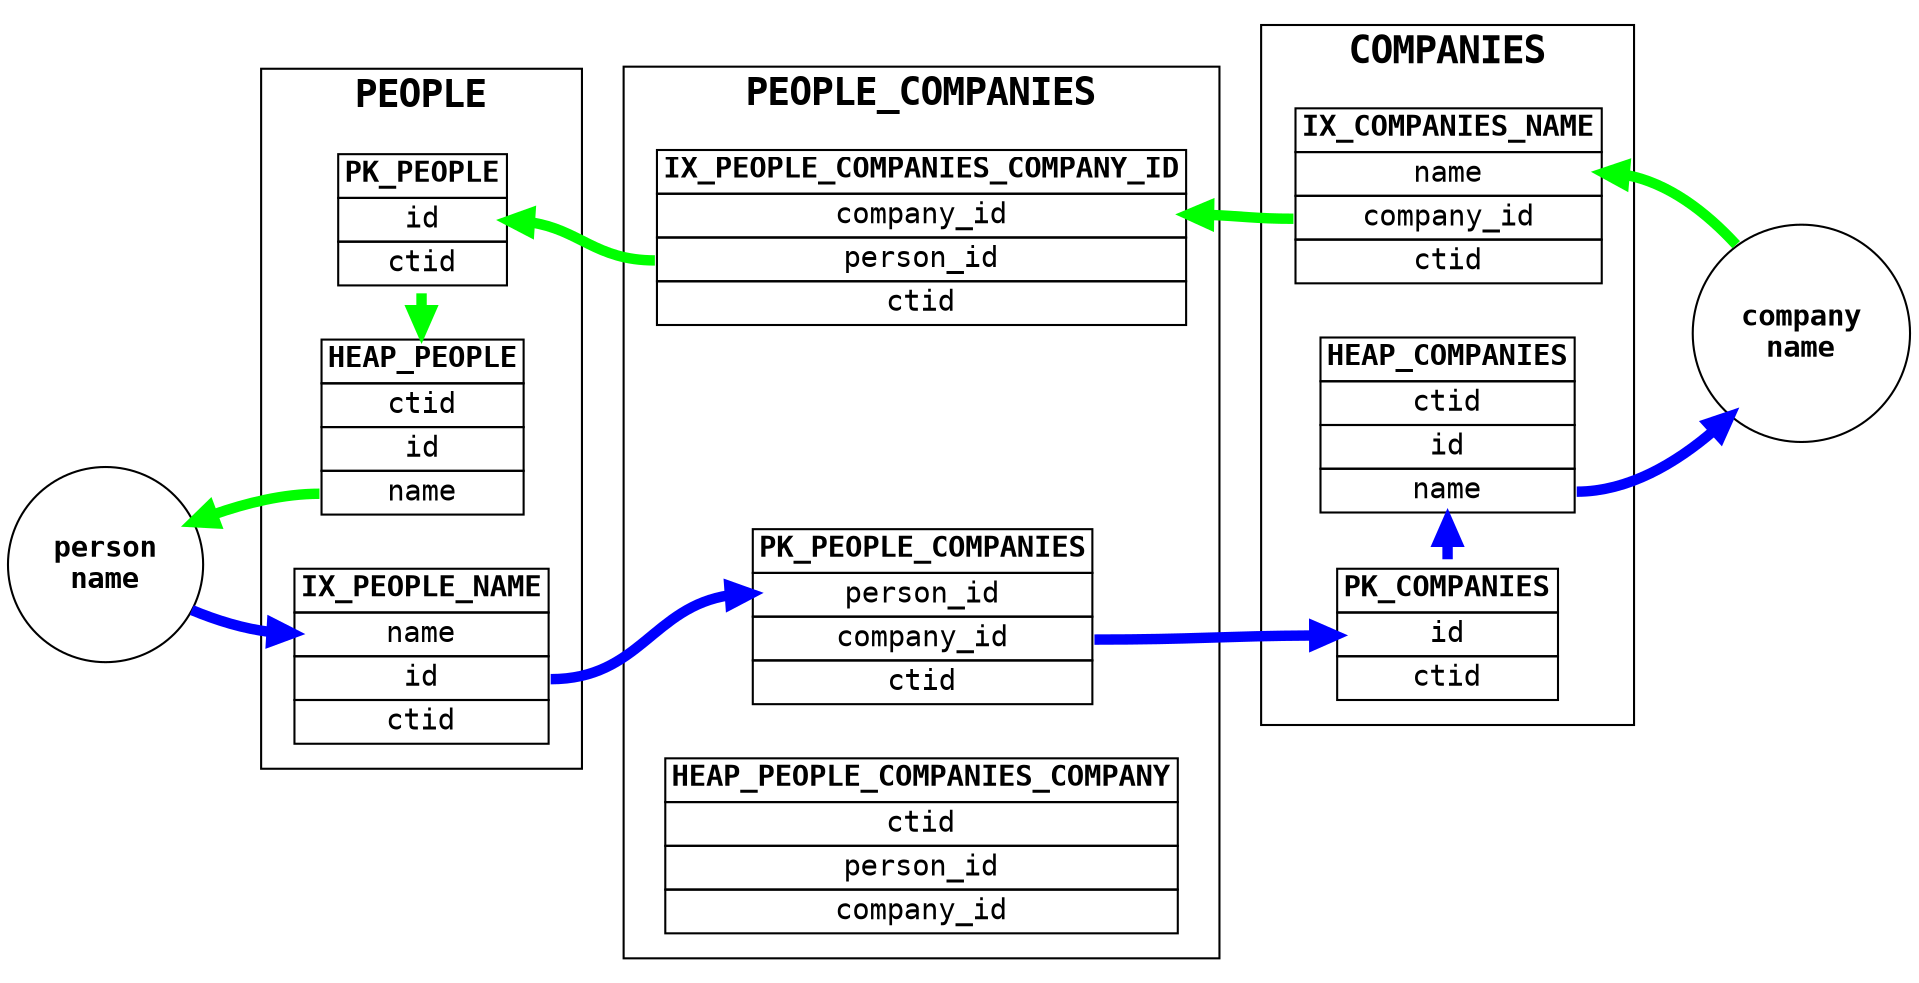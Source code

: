 digraph {
    rankdir=LR
    node [fontname="courier"]
    graph [fontname="courier-bold" fontsize="18"]
    edge [weight=1000 penwidth="5"]

    {
        node [fontname="courier-bold" shape="circle"]
        start_p [label="person\nname"]
        start_c [label="company\nname"]
    }

    subgraph cluster_pc {
        label="PEOPLE_COMPANIES"
        pk_pc [shape="plaintext" label=<<TABLE BORDER="0" CELLBORDER="1" CELLSPACING="0">
            <TR><TD><B>PK_PEOPLE_COMPANIES</B></TD></TR>
            <TR><TD port="pid">person_id</TD></TR>
            <TR><TD port="cid">company_id</TD></TR>
            <TR><TD port="ctid">ctid</TD></TR>
        </TABLE>>]
        ix_pc [shape="plaintext" label=<<TABLE BORDER="0" CELLBORDER="1" CELLSPACING="0">
            <TR><TD><B>IX_PEOPLE_COMPANIES_COMPANY_ID</B></TD></TR>
            <TR><TD port="cid">company_id</TD></TR>
            <TR><TD port="pid">person_id</TD></TR>
            <TR><TD port="ctid">ctid</TD></TR>
        </TABLE>>]
        heap_pc [shape="plaintext" label=<<TABLE BORDER="0" CELLBORDER="1" CELLSPACING="0">
            <TR><TD port="t"><B>HEAP_PEOPLE_COMPANIES_COMPANY</B></TD></TR>
            <TR><TD port="id">ctid</TD></TR>
            <TR><TD port="pid">person_id</TD></TR>
            <TR><TD port="ctid">company_id</TD></TR>
        </TABLE>>]
        { rank=same; pk_pc -> ix_pc [minlen="5" style="invis"] }
        { rank=same; heap_pc -> ix_pc [minlen="1" dir="back" color="green" style="invis"] }
    }

    subgraph cluster_companies {
        label="COMPANIES"
        pk_companies [shape="plaintext" label=<<TABLE  BORDER="0" CELLBORDER="1" CELLSPACING="0">
            <TR><TD><B>PK_COMPANIES</B></TD></TR>
            <TR><TD port="cid">id</TD></TR>
            <TR><TD port="ctid">ctid</TD></TR>
        </TABLE>>]
        ix_companies [shape="plaintext" label=<<TABLE  BORDER="0" CELLBORDER="1" CELLSPACING="0">
            <TR><TD><B>IX_COMPANIES_NAME</B></TD></TR>
            <TR><TD port="name">name</TD></TR>
            <TR><TD port="cid">company_id</TD></TR>
            <TR><TD port="ctid">ctid</TD></TR>
        </TABLE>>]
        heap_companies [shape="plaintext" label=<<TABLE  BORDER="0" CELLBORDER="1" CELLSPACING="0">
            <TR><TD><B>HEAP_COMPANIES</B></TD></TR>
            <TR><TD port="ctid">ctid</TD></TR>
            <TR><TD port="cid">id</TD></TR>
            <TR><TD port="name">name</TD></TR>
        </TABLE>>]

        { rank=same; pk_companies -> ix_companies [minlen="5" style="invis"] }
        { rank=same; pk_companies -> heap_companies [color="blue"] }
    }

    subgraph cluster_people {
        label="PEOPLE"
        pk_people [shape="plaintext" label=<<TABLE  BORDER="0" CELLBORDER="1" CELLSPACING="0">
            <TR><TD><B>PK_PEOPLE</B></TD></TR>
            <TR><TD port="pid">id</TD></TR>
            <TR><TD port="ctid">ctid</TD></TR>
        </TABLE>>]
        ix_people [shape="plaintext" label=<<TABLE  BORDER="0" CELLBORDER="1" CELLSPACING="0">
            <TR><TD><B>IX_PEOPLE_NAME</B></TD></TR>
            <TR><TD port="name">name</TD></TR>
            <TR><TD port="pid">id</TD></TR>
            <TR><TD port="ctid">ctid</TD></TR>
        </TABLE>>]
        heap_people [shape="plaintext" label=<<TABLE  BORDER="0" CELLBORDER="1" CELLSPACING="0">
            <TR><TD><B>HEAP_PEOPLE</B></TD></TR>
            <TR><TD port="ctid">ctid</TD></TR>
            <TR><TD port="pid">id</TD></TR>
            <TR><TD port="name">name</TD></TR>
        </TABLE>>]
        { rank=same; ix_people -> pk_people [minlen=5 style="invis"] }
        { rank=same; ix_people -> heap_people [minlen=1 color="blue" style="invis"] }
        { rank=same; pk_people -> heap_people [minlen=1 color="green" constraint="false"] }
    }

    {
        edge [color="blue"]
        start_p -> ix_people:name
        ix_people:pid -> pk_pc:pid
        pk_pc:cid -> pk_companies:cid
        heap_companies:name -> start_c
    }

    {
        edge [dir="back" color="green"]
        ix_companies:name -> start_c
        ix_pc:cid -> ix_companies:cid
        pk_people:pid -> ix_pc:pid
        start_p -> heap_people:name
    }
}